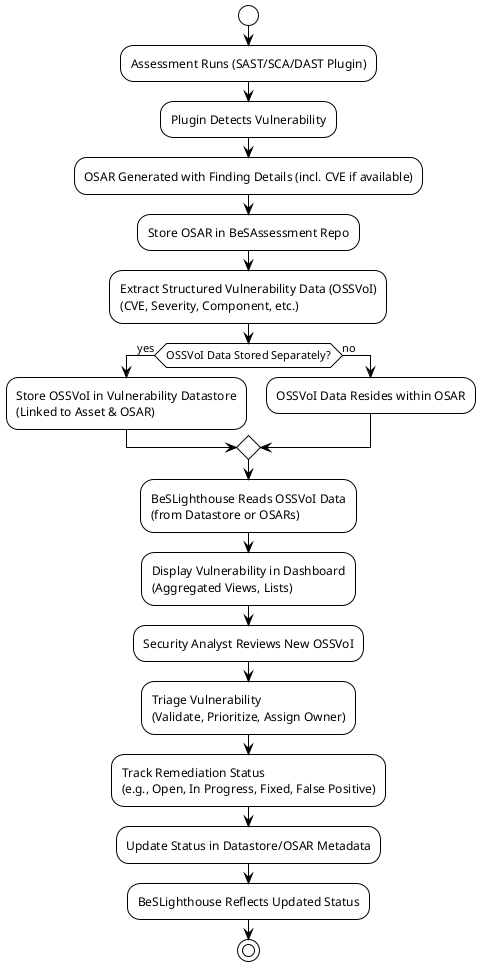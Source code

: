 @startuml
!theme plain
start
:Assessment Runs (SAST/SCA/DAST Plugin);
:Plugin Detects Vulnerability;
:OSAR Generated with Finding Details (incl. CVE if available);
:Store OSAR in BeSAssessment Repo;
:Extract Structured Vulnerability Data (OSSVoI)\n(CVE, Severity, Component, etc.);
if (OSSVoI Data Stored Separately?) then (yes)
:Store OSSVoI in Vulnerability Datastore\n(Linked to Asset & OSAR);
else (no)
:OSSVoI Data Resides within OSAR;
endif
:BeSLighthouse Reads OSSVoI Data\n(from Datastore or OSARs);
:Display Vulnerability in Dashboard\n(Aggregated Views, Lists);
:Security Analyst Reviews New OSSVoI;
:Triage Vulnerability\n(Validate, Prioritize, Assign Owner);
:Track Remediation Status\n(e.g., Open, In Progress, Fixed, False Positive);
:Update Status in Datastore/OSAR Metadata;
:BeSLighthouse Reflects Updated Status;
stop
@enduml
